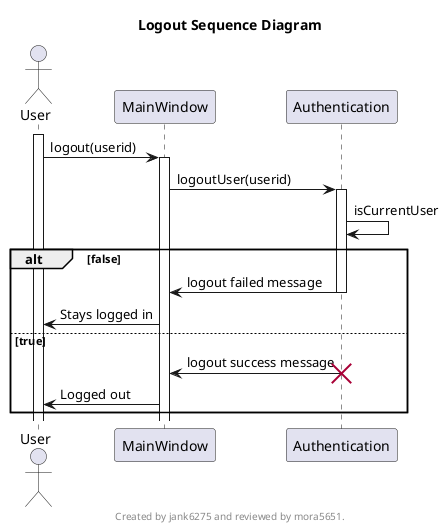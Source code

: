 @startuml
scale max 800*600
title Logout Sequence Diagram
footer 
Created by jank6275 and reviewed by mora5651.
endfooter


actor User
activate User
User -> MainWindow : logout(userid)
activate MainWindow

boundary MainWindow
MainWindow -> Authentication : logoutUser(userid)
activate Authentication

entity Authentication
Authentication -> Authentication : isCurrentUser

alt false
    Authentication -> MainWindow : logout failed message
    deactivate Authentication
    MainWindow -> User : Stays logged in
else true
    Authentication -> MainWindow : logout success message
    destroy Authentication
    MainWindow -> User : Logged out
end

@enduml
